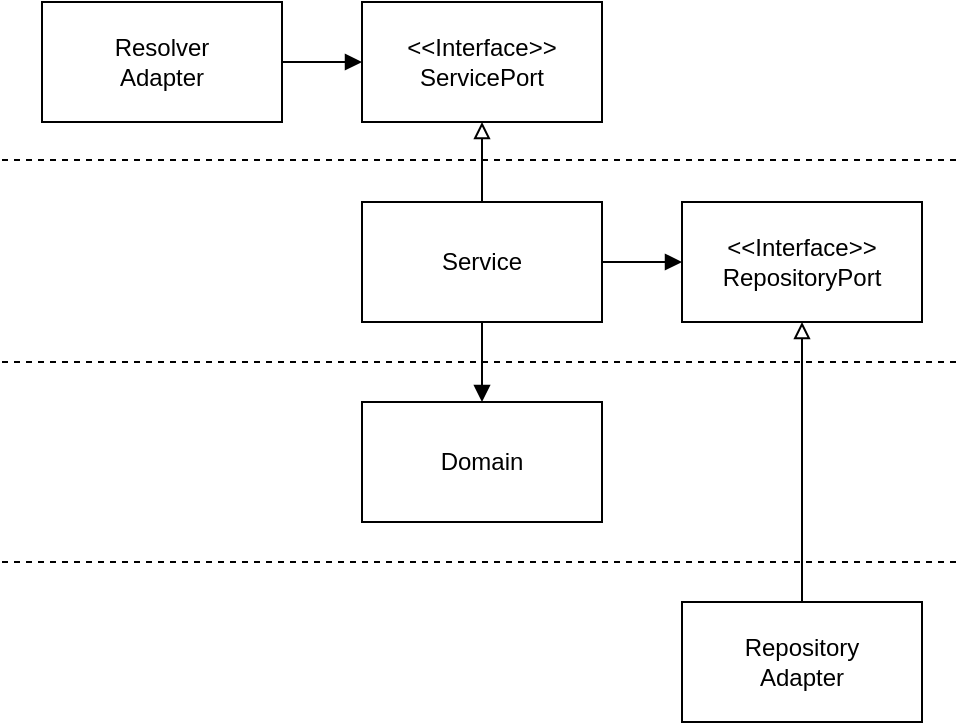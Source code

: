 <mxfile version="24.8.0">
  <diagram name="페이지-1" id="hPF5od2ribOyWSFeC4v7">
    <mxGraphModel dx="1320" dy="3611" grid="1" gridSize="10" guides="1" tooltips="1" connect="1" arrows="1" fold="1" page="1" pageScale="1" pageWidth="1654" pageHeight="1169" math="0" shadow="0">
      <root>
        <mxCell id="0" />
        <mxCell id="1" parent="0" />
        <mxCell id="kFL-kj_fplT8bTexZafS-2" value="" style="group" vertex="1" connectable="0" parent="1">
          <mxGeometry x="587" y="405" width="480" height="360" as="geometry" />
        </mxCell>
        <mxCell id="kFL-kj_fplT8bTexZafS-3" style="edgeStyle=orthogonalEdgeStyle;rounded=0;orthogonalLoop=1;jettySize=auto;html=1;entryX=0;entryY=0.5;entryDx=0;entryDy=0;endArrow=block;endFill=1;" edge="1" parent="kFL-kj_fplT8bTexZafS-2" source="kFL-kj_fplT8bTexZafS-4" target="kFL-kj_fplT8bTexZafS-5">
          <mxGeometry relative="1" as="geometry" />
        </mxCell>
        <mxCell id="kFL-kj_fplT8bTexZafS-4" value="Resolver&lt;div&gt;Adapter&lt;/div&gt;" style="rounded=0;whiteSpace=wrap;html=1;" vertex="1" parent="kFL-kj_fplT8bTexZafS-2">
          <mxGeometry x="20" width="120" height="60" as="geometry" />
        </mxCell>
        <mxCell id="kFL-kj_fplT8bTexZafS-5" value="&amp;lt;&amp;lt;Interface&amp;gt;&amp;gt;&lt;div&gt;ServicePort&lt;/div&gt;" style="rounded=0;whiteSpace=wrap;html=1;" vertex="1" parent="kFL-kj_fplT8bTexZafS-2">
          <mxGeometry x="180" width="120" height="60" as="geometry" />
        </mxCell>
        <mxCell id="kFL-kj_fplT8bTexZafS-6" style="edgeStyle=orthogonalEdgeStyle;rounded=0;orthogonalLoop=1;jettySize=auto;html=1;exitX=0.5;exitY=0;exitDx=0;exitDy=0;entryX=0.5;entryY=1;entryDx=0;entryDy=0;endArrow=block;endFill=0;" edge="1" parent="kFL-kj_fplT8bTexZafS-2" source="kFL-kj_fplT8bTexZafS-9" target="kFL-kj_fplT8bTexZafS-5">
          <mxGeometry relative="1" as="geometry" />
        </mxCell>
        <mxCell id="kFL-kj_fplT8bTexZafS-7" style="edgeStyle=orthogonalEdgeStyle;rounded=0;orthogonalLoop=1;jettySize=auto;html=1;exitX=0.5;exitY=1;exitDx=0;exitDy=0;endArrow=block;endFill=1;" edge="1" parent="kFL-kj_fplT8bTexZafS-2" source="kFL-kj_fplT8bTexZafS-9" target="kFL-kj_fplT8bTexZafS-11">
          <mxGeometry relative="1" as="geometry" />
        </mxCell>
        <mxCell id="kFL-kj_fplT8bTexZafS-8" style="edgeStyle=orthogonalEdgeStyle;rounded=0;orthogonalLoop=1;jettySize=auto;html=1;entryX=0;entryY=0.5;entryDx=0;entryDy=0;endArrow=block;endFill=1;" edge="1" parent="kFL-kj_fplT8bTexZafS-2" source="kFL-kj_fplT8bTexZafS-9" target="kFL-kj_fplT8bTexZafS-10">
          <mxGeometry relative="1" as="geometry" />
        </mxCell>
        <mxCell id="kFL-kj_fplT8bTexZafS-9" value="&lt;div&gt;Service&lt;/div&gt;" style="rounded=0;whiteSpace=wrap;html=1;" vertex="1" parent="kFL-kj_fplT8bTexZafS-2">
          <mxGeometry x="180" y="100" width="120" height="60" as="geometry" />
        </mxCell>
        <mxCell id="kFL-kj_fplT8bTexZafS-10" value="&lt;div&gt;&amp;lt;&amp;lt;Interface&amp;gt;&amp;gt;&lt;/div&gt;&lt;div&gt;RepositoryPort&lt;/div&gt;" style="rounded=0;whiteSpace=wrap;html=1;" vertex="1" parent="kFL-kj_fplT8bTexZafS-2">
          <mxGeometry x="340" y="100" width="120" height="60" as="geometry" />
        </mxCell>
        <mxCell id="kFL-kj_fplT8bTexZafS-11" value="&lt;div&gt;Domain&lt;/div&gt;" style="rounded=0;whiteSpace=wrap;html=1;" vertex="1" parent="kFL-kj_fplT8bTexZafS-2">
          <mxGeometry x="180" y="200" width="120" height="60" as="geometry" />
        </mxCell>
        <mxCell id="kFL-kj_fplT8bTexZafS-12" style="edgeStyle=orthogonalEdgeStyle;rounded=0;orthogonalLoop=1;jettySize=auto;html=1;entryX=0.5;entryY=1;entryDx=0;entryDy=0;endArrow=block;endFill=0;" edge="1" parent="kFL-kj_fplT8bTexZafS-2" source="kFL-kj_fplT8bTexZafS-13" target="kFL-kj_fplT8bTexZafS-10">
          <mxGeometry relative="1" as="geometry" />
        </mxCell>
        <mxCell id="kFL-kj_fplT8bTexZafS-13" value="&lt;div&gt;&lt;span style=&quot;background-color: initial;&quot;&gt;Repository&lt;/span&gt;&lt;br&gt;&lt;/div&gt;&lt;div&gt;&lt;span style=&quot;background-color: initial;&quot;&gt;Adapter&lt;/span&gt;&lt;/div&gt;" style="rounded=0;whiteSpace=wrap;html=1;" vertex="1" parent="kFL-kj_fplT8bTexZafS-2">
          <mxGeometry x="340" y="300" width="120" height="60" as="geometry" />
        </mxCell>
        <mxCell id="kFL-kj_fplT8bTexZafS-14" value="" style="endArrow=none;dashed=1;html=1;rounded=0;" edge="1" parent="kFL-kj_fplT8bTexZafS-2">
          <mxGeometry width="50" height="50" relative="1" as="geometry">
            <mxPoint y="79" as="sourcePoint" />
            <mxPoint x="480" y="79" as="targetPoint" />
          </mxGeometry>
        </mxCell>
        <mxCell id="kFL-kj_fplT8bTexZafS-15" value="" style="endArrow=none;dashed=1;html=1;rounded=0;" edge="1" parent="kFL-kj_fplT8bTexZafS-2">
          <mxGeometry width="50" height="50" relative="1" as="geometry">
            <mxPoint y="180" as="sourcePoint" />
            <mxPoint x="480" y="180" as="targetPoint" />
          </mxGeometry>
        </mxCell>
        <mxCell id="kFL-kj_fplT8bTexZafS-16" value="" style="endArrow=none;dashed=1;html=1;rounded=0;" edge="1" parent="kFL-kj_fplT8bTexZafS-2">
          <mxGeometry width="50" height="50" relative="1" as="geometry">
            <mxPoint y="280" as="sourcePoint" />
            <mxPoint x="480" y="280" as="targetPoint" />
          </mxGeometry>
        </mxCell>
      </root>
    </mxGraphModel>
  </diagram>
</mxfile>
